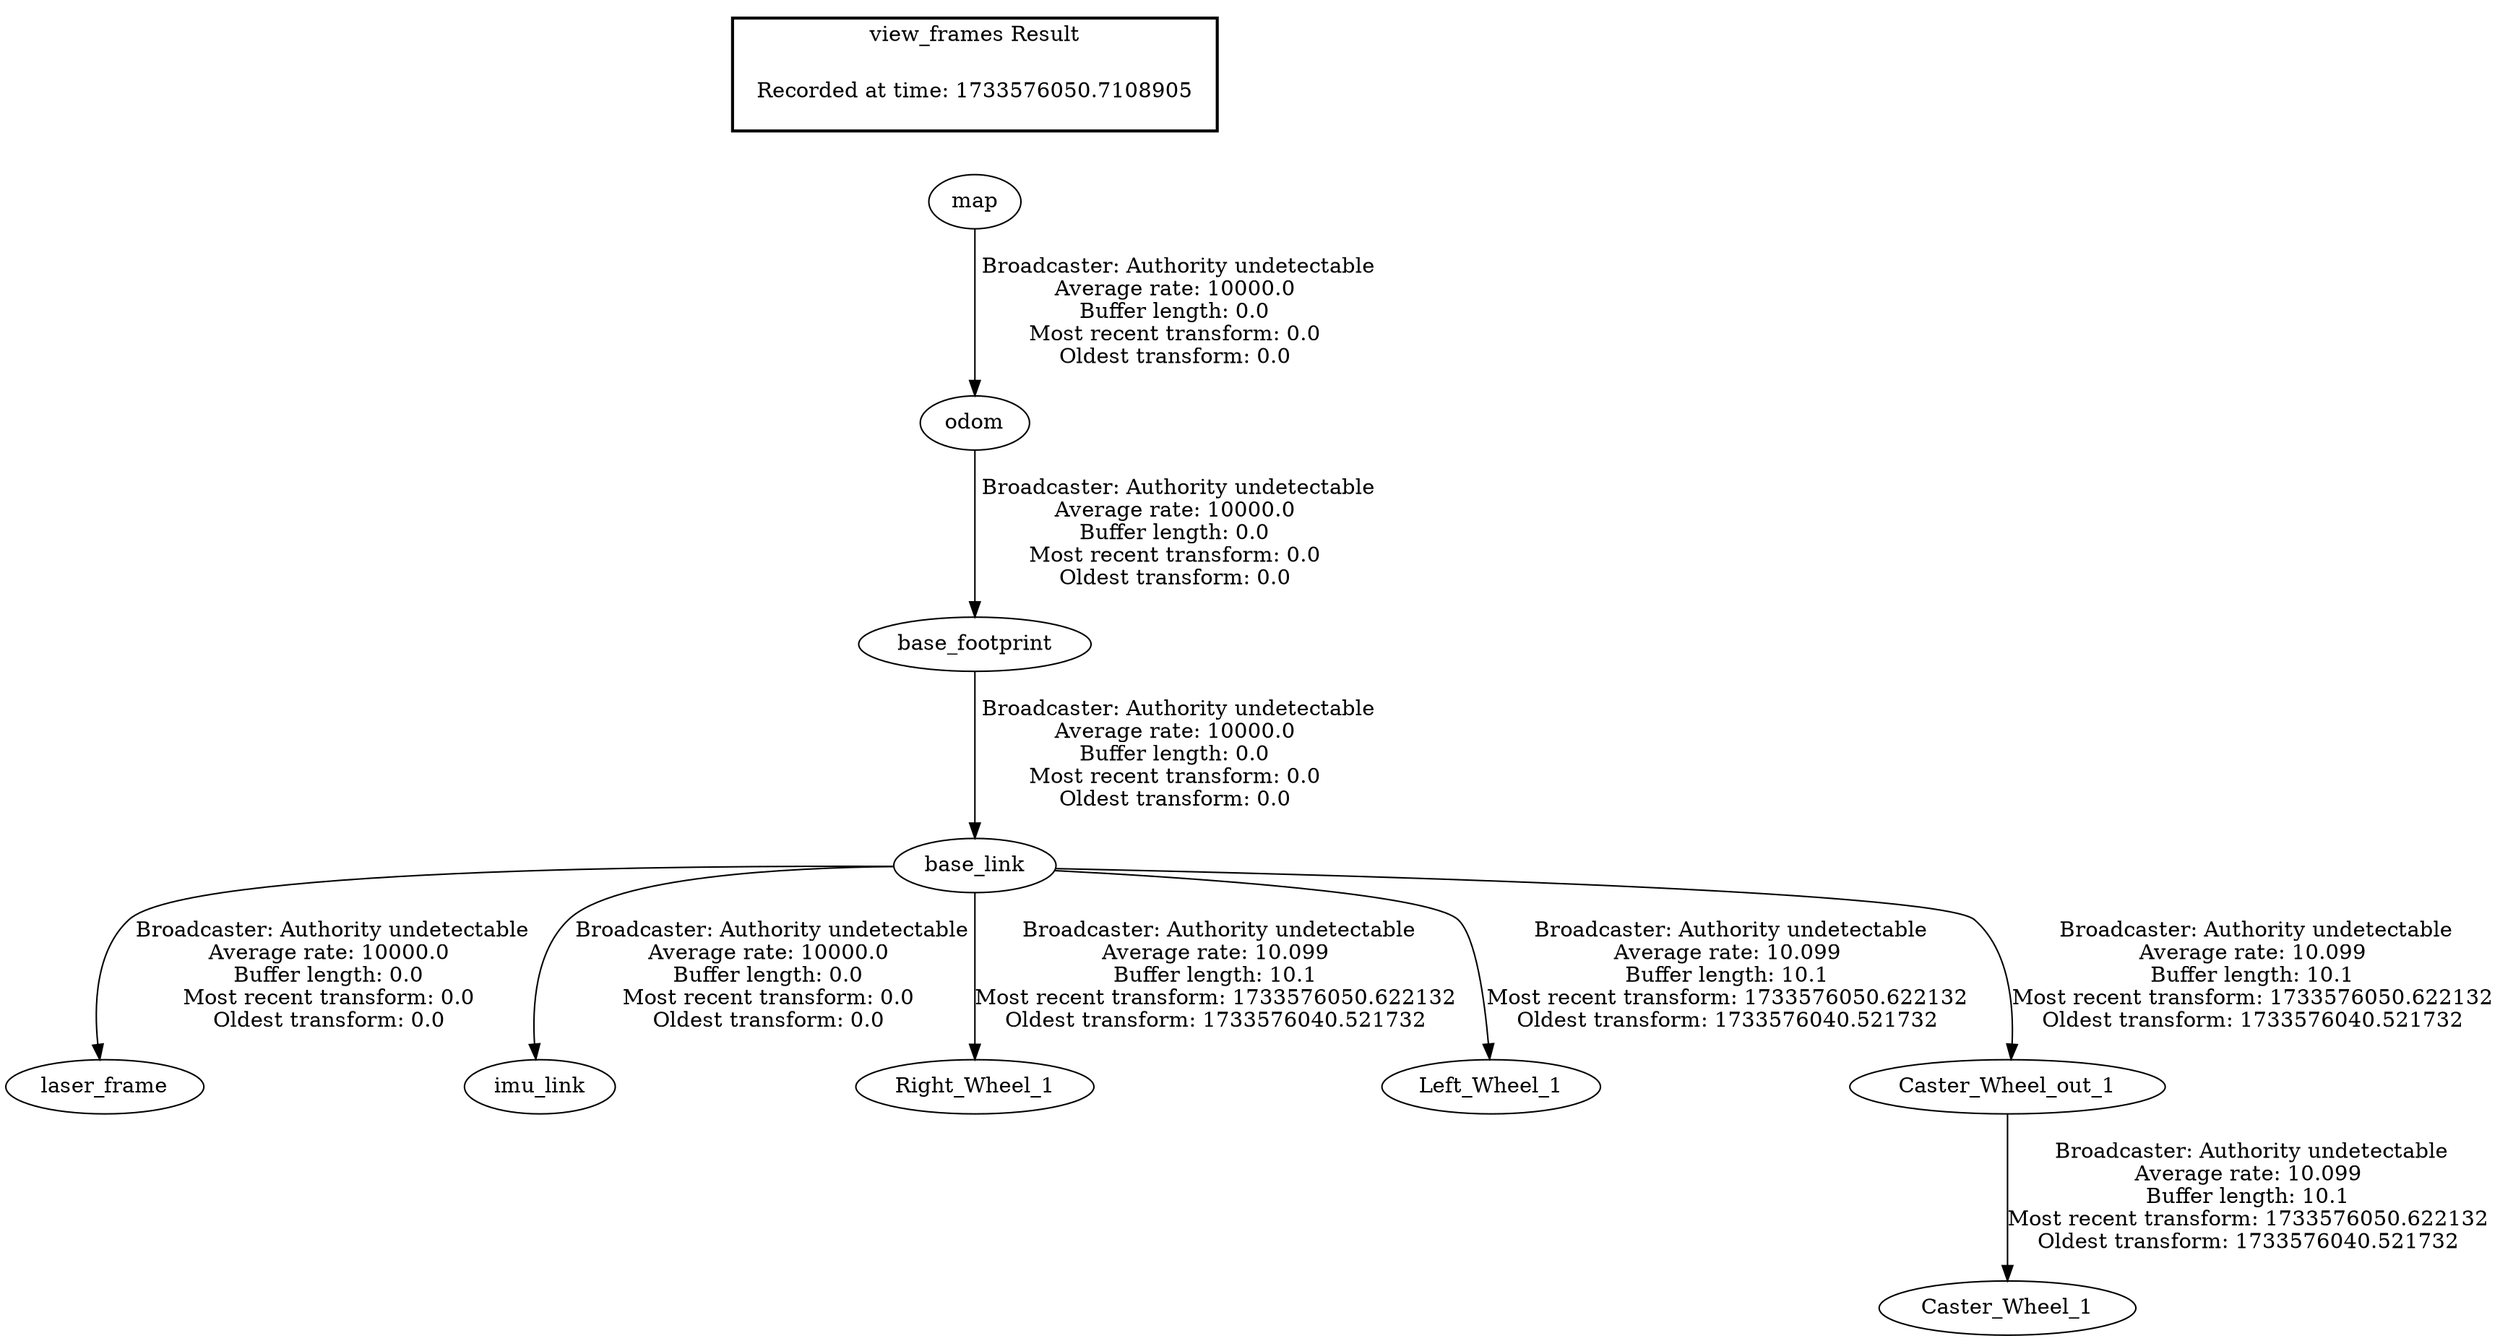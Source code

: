 digraph G {
"base_link" -> "laser_frame"[label=" Broadcaster: Authority undetectable\nAverage rate: 10000.0\nBuffer length: 0.0\nMost recent transform: 0.0\nOldest transform: 0.0\n"];
"base_footprint" -> "base_link"[label=" Broadcaster: Authority undetectable\nAverage rate: 10000.0\nBuffer length: 0.0\nMost recent transform: 0.0\nOldest transform: 0.0\n"];
"map" -> "odom"[label=" Broadcaster: Authority undetectable\nAverage rate: 10000.0\nBuffer length: 0.0\nMost recent transform: 0.0\nOldest transform: 0.0\n"];
"base_link" -> "imu_link"[label=" Broadcaster: Authority undetectable\nAverage rate: 10000.0\nBuffer length: 0.0\nMost recent transform: 0.0\nOldest transform: 0.0\n"];
"odom" -> "base_footprint"[label=" Broadcaster: Authority undetectable\nAverage rate: 10000.0\nBuffer length: 0.0\nMost recent transform: 0.0\nOldest transform: 0.0\n"];
"base_link" -> "Right_Wheel_1"[label=" Broadcaster: Authority undetectable\nAverage rate: 10.099\nBuffer length: 10.1\nMost recent transform: 1733576050.622132\nOldest transform: 1733576040.521732\n"];
"base_link" -> "Left_Wheel_1"[label=" Broadcaster: Authority undetectable\nAverage rate: 10.099\nBuffer length: 10.1\nMost recent transform: 1733576050.622132\nOldest transform: 1733576040.521732\n"];
"Caster_Wheel_out_1" -> "Caster_Wheel_1"[label=" Broadcaster: Authority undetectable\nAverage rate: 10.099\nBuffer length: 10.1\nMost recent transform: 1733576050.622132\nOldest transform: 1733576040.521732\n"];
"base_link" -> "Caster_Wheel_out_1"[label=" Broadcaster: Authority undetectable\nAverage rate: 10.099\nBuffer length: 10.1\nMost recent transform: 1733576050.622132\nOldest transform: 1733576040.521732\n"];
edge [style=invis];
 subgraph cluster_legend { style=bold; color=black; label ="view_frames Result";
"Recorded at time: 1733576050.7108905"[ shape=plaintext ] ;
}->"map";
}